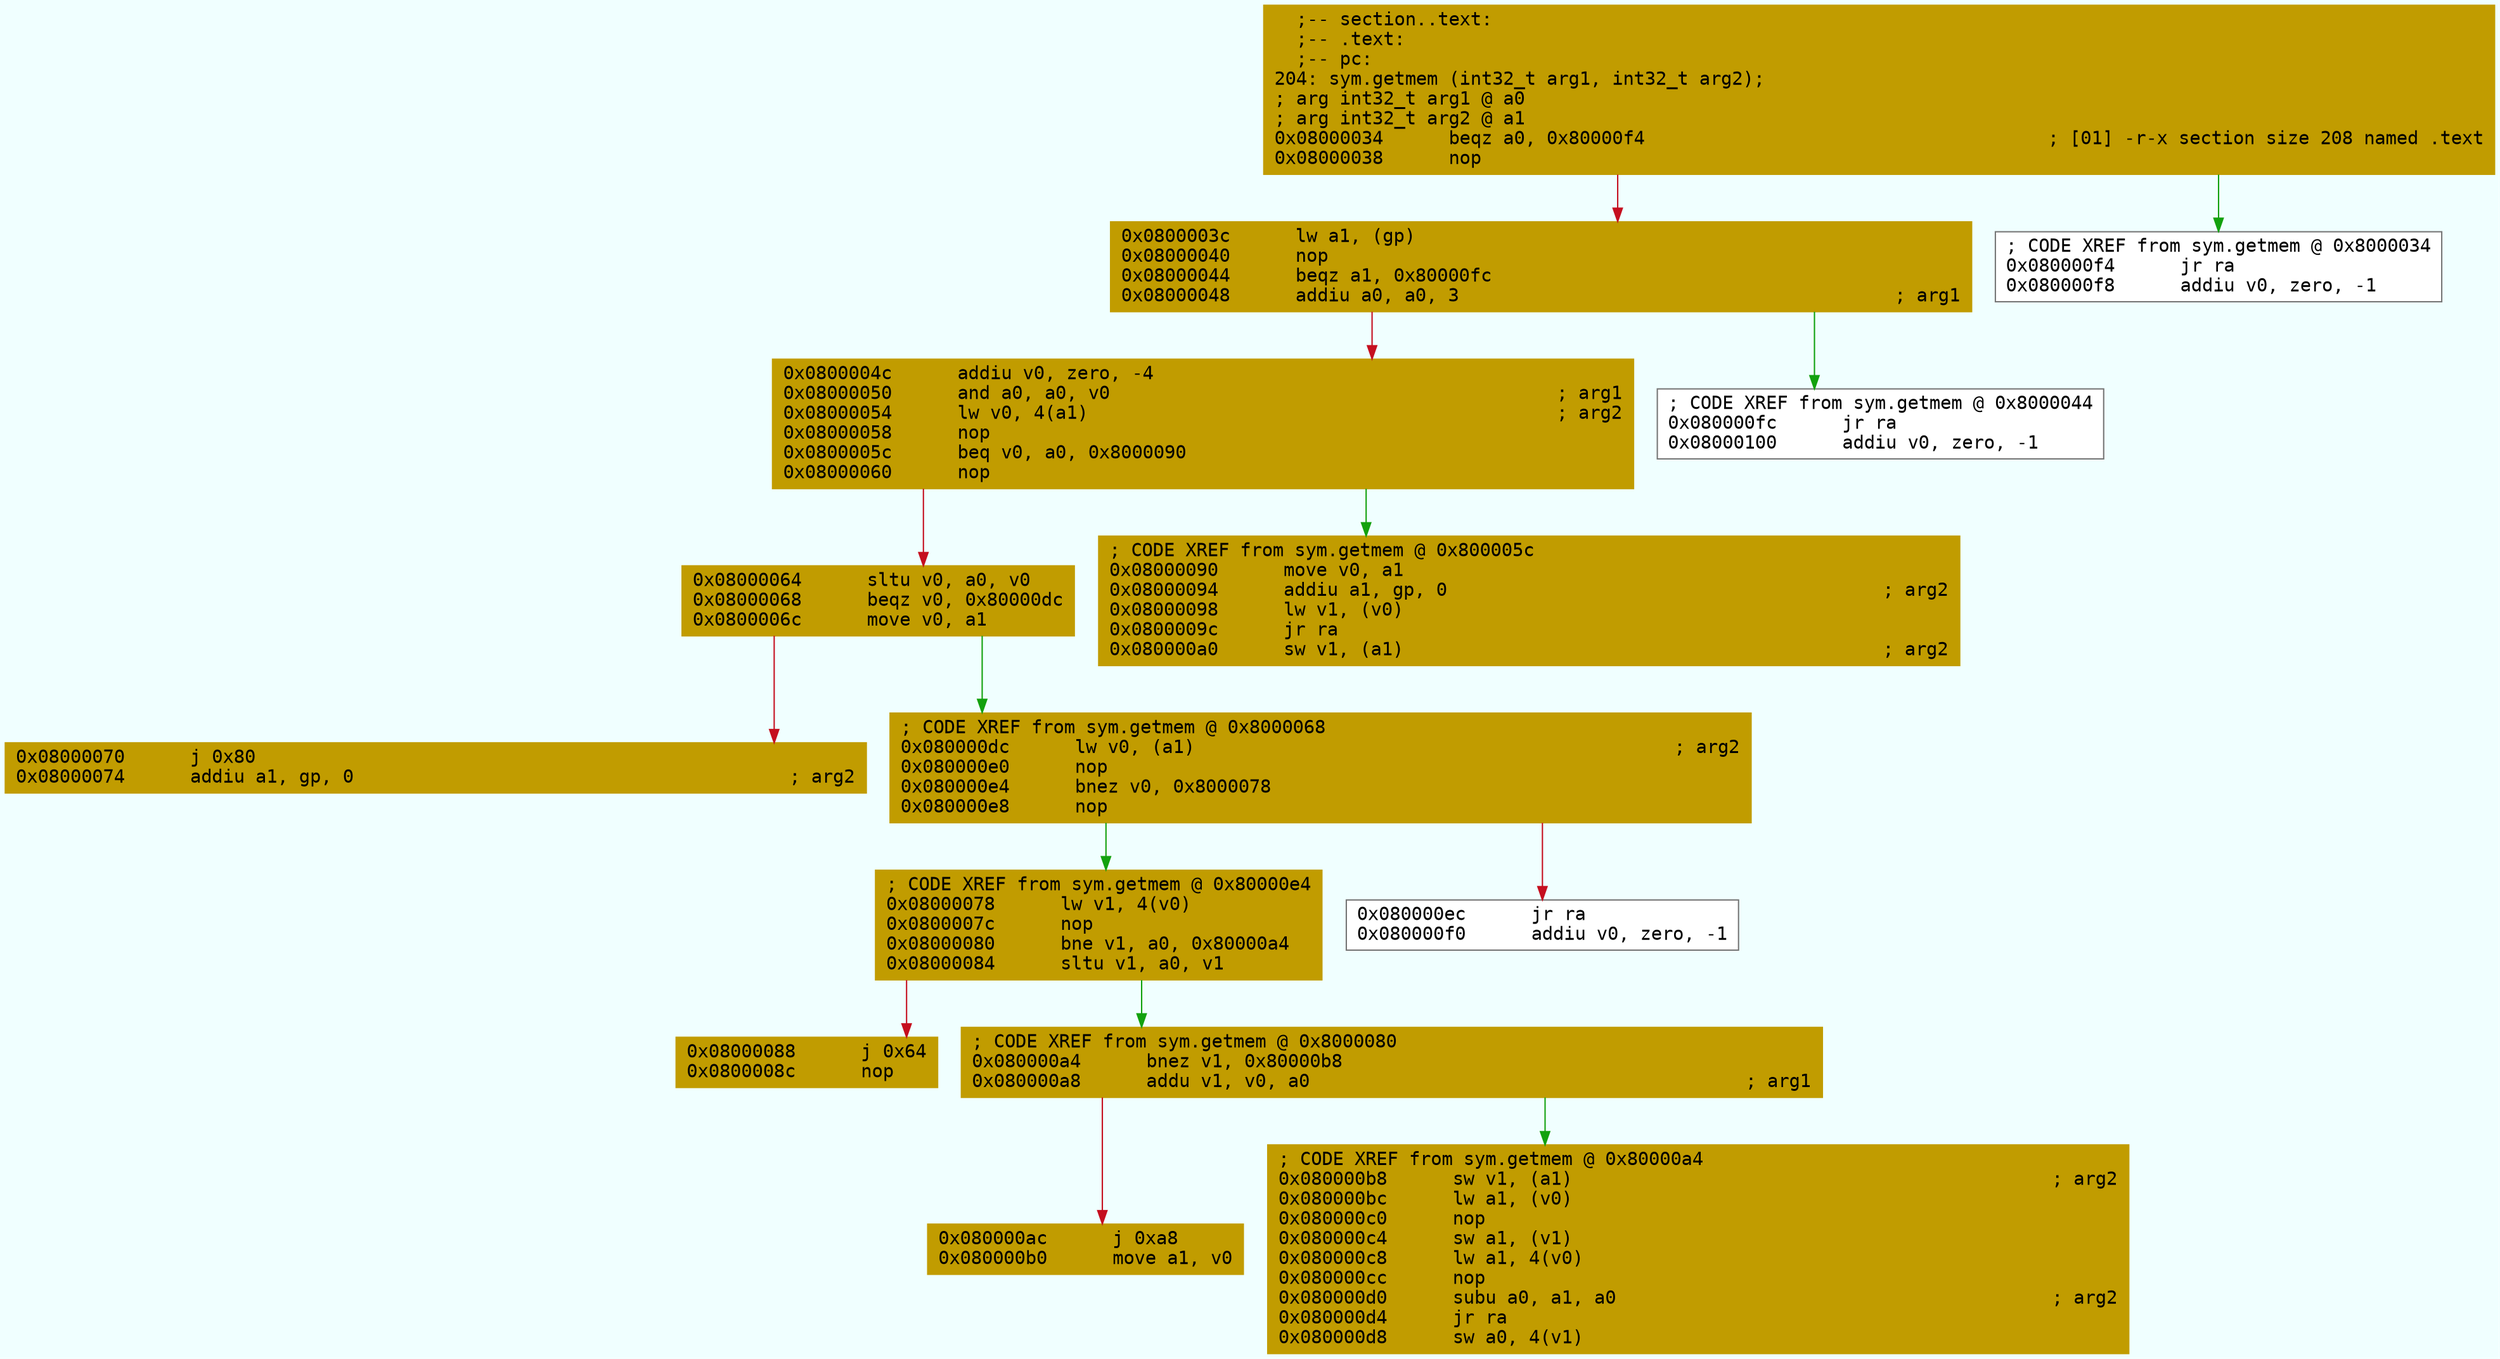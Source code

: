digraph code {
	graph [bgcolor=azure fontsize=8 fontname="Courier" splines="ortho"];
	node [fillcolor=gray style=filled shape=box];
	edge [arrowhead="normal"];
	"0x08000034" [URL="sym.getmem/0x08000034", fillcolor="#c19c00",color="#c19c00", fontname="Courier",label="  ;-- section..text:\l  ;-- .text:\l  ;-- pc:\l204: sym.getmem (int32_t arg1, int32_t arg2);\l; arg int32_t arg1 @ a0\l; arg int32_t arg2 @ a1\l0x08000034      beqz a0, 0x80000f4                                     ; [01] -r-x section size 208 named .text\l0x08000038      nop\l"]
	"0x0800003c" [URL="sym.getmem/0x0800003c", fillcolor="#c19c00",color="#c19c00", fontname="Courier",label="0x0800003c      lw a1, (gp)\l0x08000040      nop\l0x08000044      beqz a1, 0x80000fc\l0x08000048      addiu a0, a0, 3                                        ; arg1\l"]
	"0x0800004c" [URL="sym.getmem/0x0800004c", fillcolor="#c19c00",color="#c19c00", fontname="Courier",label="0x0800004c      addiu v0, zero, -4\l0x08000050      and a0, a0, v0                                         ; arg1\l0x08000054      lw v0, 4(a1)                                           ; arg2\l0x08000058      nop\l0x0800005c      beq v0, a0, 0x8000090\l0x08000060      nop\l"]
	"0x08000064" [URL="sym.getmem/0x08000064", fillcolor="#c19c00",color="#c19c00", fontname="Courier",label="0x08000064      sltu v0, a0, v0\l0x08000068      beqz v0, 0x80000dc\l0x0800006c      move v0, a1\l"]
	"0x08000070" [URL="sym.getmem/0x08000070", fillcolor="#c19c00",color="#c19c00", fontname="Courier",label="0x08000070      j 0x80\l0x08000074      addiu a1, gp, 0                                        ; arg2\l"]
	"0x08000078" [URL="sym.getmem/0x08000078", fillcolor="#c19c00",color="#c19c00", fontname="Courier",label="; CODE XREF from sym.getmem @ 0x80000e4\l0x08000078      lw v1, 4(v0)\l0x0800007c      nop\l0x08000080      bne v1, a0, 0x80000a4\l0x08000084      sltu v1, a0, v1\l"]
	"0x08000088" [URL="sym.getmem/0x08000088", fillcolor="#c19c00",color="#c19c00", fontname="Courier",label="0x08000088      j 0x64\l0x0800008c      nop\l"]
	"0x08000090" [URL="sym.getmem/0x08000090", fillcolor="#c19c00",color="#c19c00", fontname="Courier",label="; CODE XREF from sym.getmem @ 0x800005c\l0x08000090      move v0, a1\l0x08000094      addiu a1, gp, 0                                        ; arg2\l0x08000098      lw v1, (v0)\l0x0800009c      jr ra\l0x080000a0      sw v1, (a1)                                            ; arg2\l"]
	"0x080000a4" [URL="sym.getmem/0x080000a4", fillcolor="#c19c00",color="#c19c00", fontname="Courier",label="; CODE XREF from sym.getmem @ 0x8000080\l0x080000a4      bnez v1, 0x80000b8\l0x080000a8      addu v1, v0, a0                                        ; arg1\l"]
	"0x080000ac" [URL="sym.getmem/0x080000ac", fillcolor="#c19c00",color="#c19c00", fontname="Courier",label="0x080000ac      j 0xa8\l0x080000b0      move a1, v0\l"]
	"0x080000b8" [URL="sym.getmem/0x080000b8", fillcolor="#c19c00",color="#c19c00", fontname="Courier",label="; CODE XREF from sym.getmem @ 0x80000a4\l0x080000b8      sw v1, (a1)                                            ; arg2\l0x080000bc      lw a1, (v0)\l0x080000c0      nop\l0x080000c4      sw a1, (v1)\l0x080000c8      lw a1, 4(v0)\l0x080000cc      nop\l0x080000d0      subu a0, a1, a0                                        ; arg2\l0x080000d4      jr ra\l0x080000d8      sw a0, 4(v1)\l"]
	"0x080000dc" [URL="sym.getmem/0x080000dc", fillcolor="#c19c00",color="#c19c00", fontname="Courier",label="; CODE XREF from sym.getmem @ 0x8000068\l0x080000dc      lw v0, (a1)                                            ; arg2\l0x080000e0      nop\l0x080000e4      bnez v0, 0x8000078\l0x080000e8      nop\l"]
	"0x080000ec" [URL="sym.getmem/0x080000ec", fillcolor="white",color="#767676", fontname="Courier",label="0x080000ec      jr ra\l0x080000f0      addiu v0, zero, -1\l"]
	"0x080000f4" [URL="sym.getmem/0x080000f4", fillcolor="white",color="#767676", fontname="Courier",label="; CODE XREF from sym.getmem @ 0x8000034\l0x080000f4      jr ra\l0x080000f8      addiu v0, zero, -1\l"]
	"0x080000fc" [URL="sym.getmem/0x080000fc", fillcolor="white",color="#767676", fontname="Courier",label="; CODE XREF from sym.getmem @ 0x8000044\l0x080000fc      jr ra\l0x08000100      addiu v0, zero, -1\l"]
        "0x08000034" -> "0x080000f4" [color="#13a10e"];
        "0x08000034" -> "0x0800003c" [color="#c50f1f"];
        "0x0800003c" -> "0x080000fc" [color="#13a10e"];
        "0x0800003c" -> "0x0800004c" [color="#c50f1f"];
        "0x0800004c" -> "0x08000090" [color="#13a10e"];
        "0x0800004c" -> "0x08000064" [color="#c50f1f"];
        "0x08000064" -> "0x080000dc" [color="#13a10e"];
        "0x08000064" -> "0x08000070" [color="#c50f1f"];
        "0x08000078" -> "0x080000a4" [color="#13a10e"];
        "0x08000078" -> "0x08000088" [color="#c50f1f"];
        "0x080000a4" -> "0x080000b8" [color="#13a10e"];
        "0x080000a4" -> "0x080000ac" [color="#c50f1f"];
        "0x080000dc" -> "0x08000078" [color="#13a10e"];
        "0x080000dc" -> "0x080000ec" [color="#c50f1f"];
}
